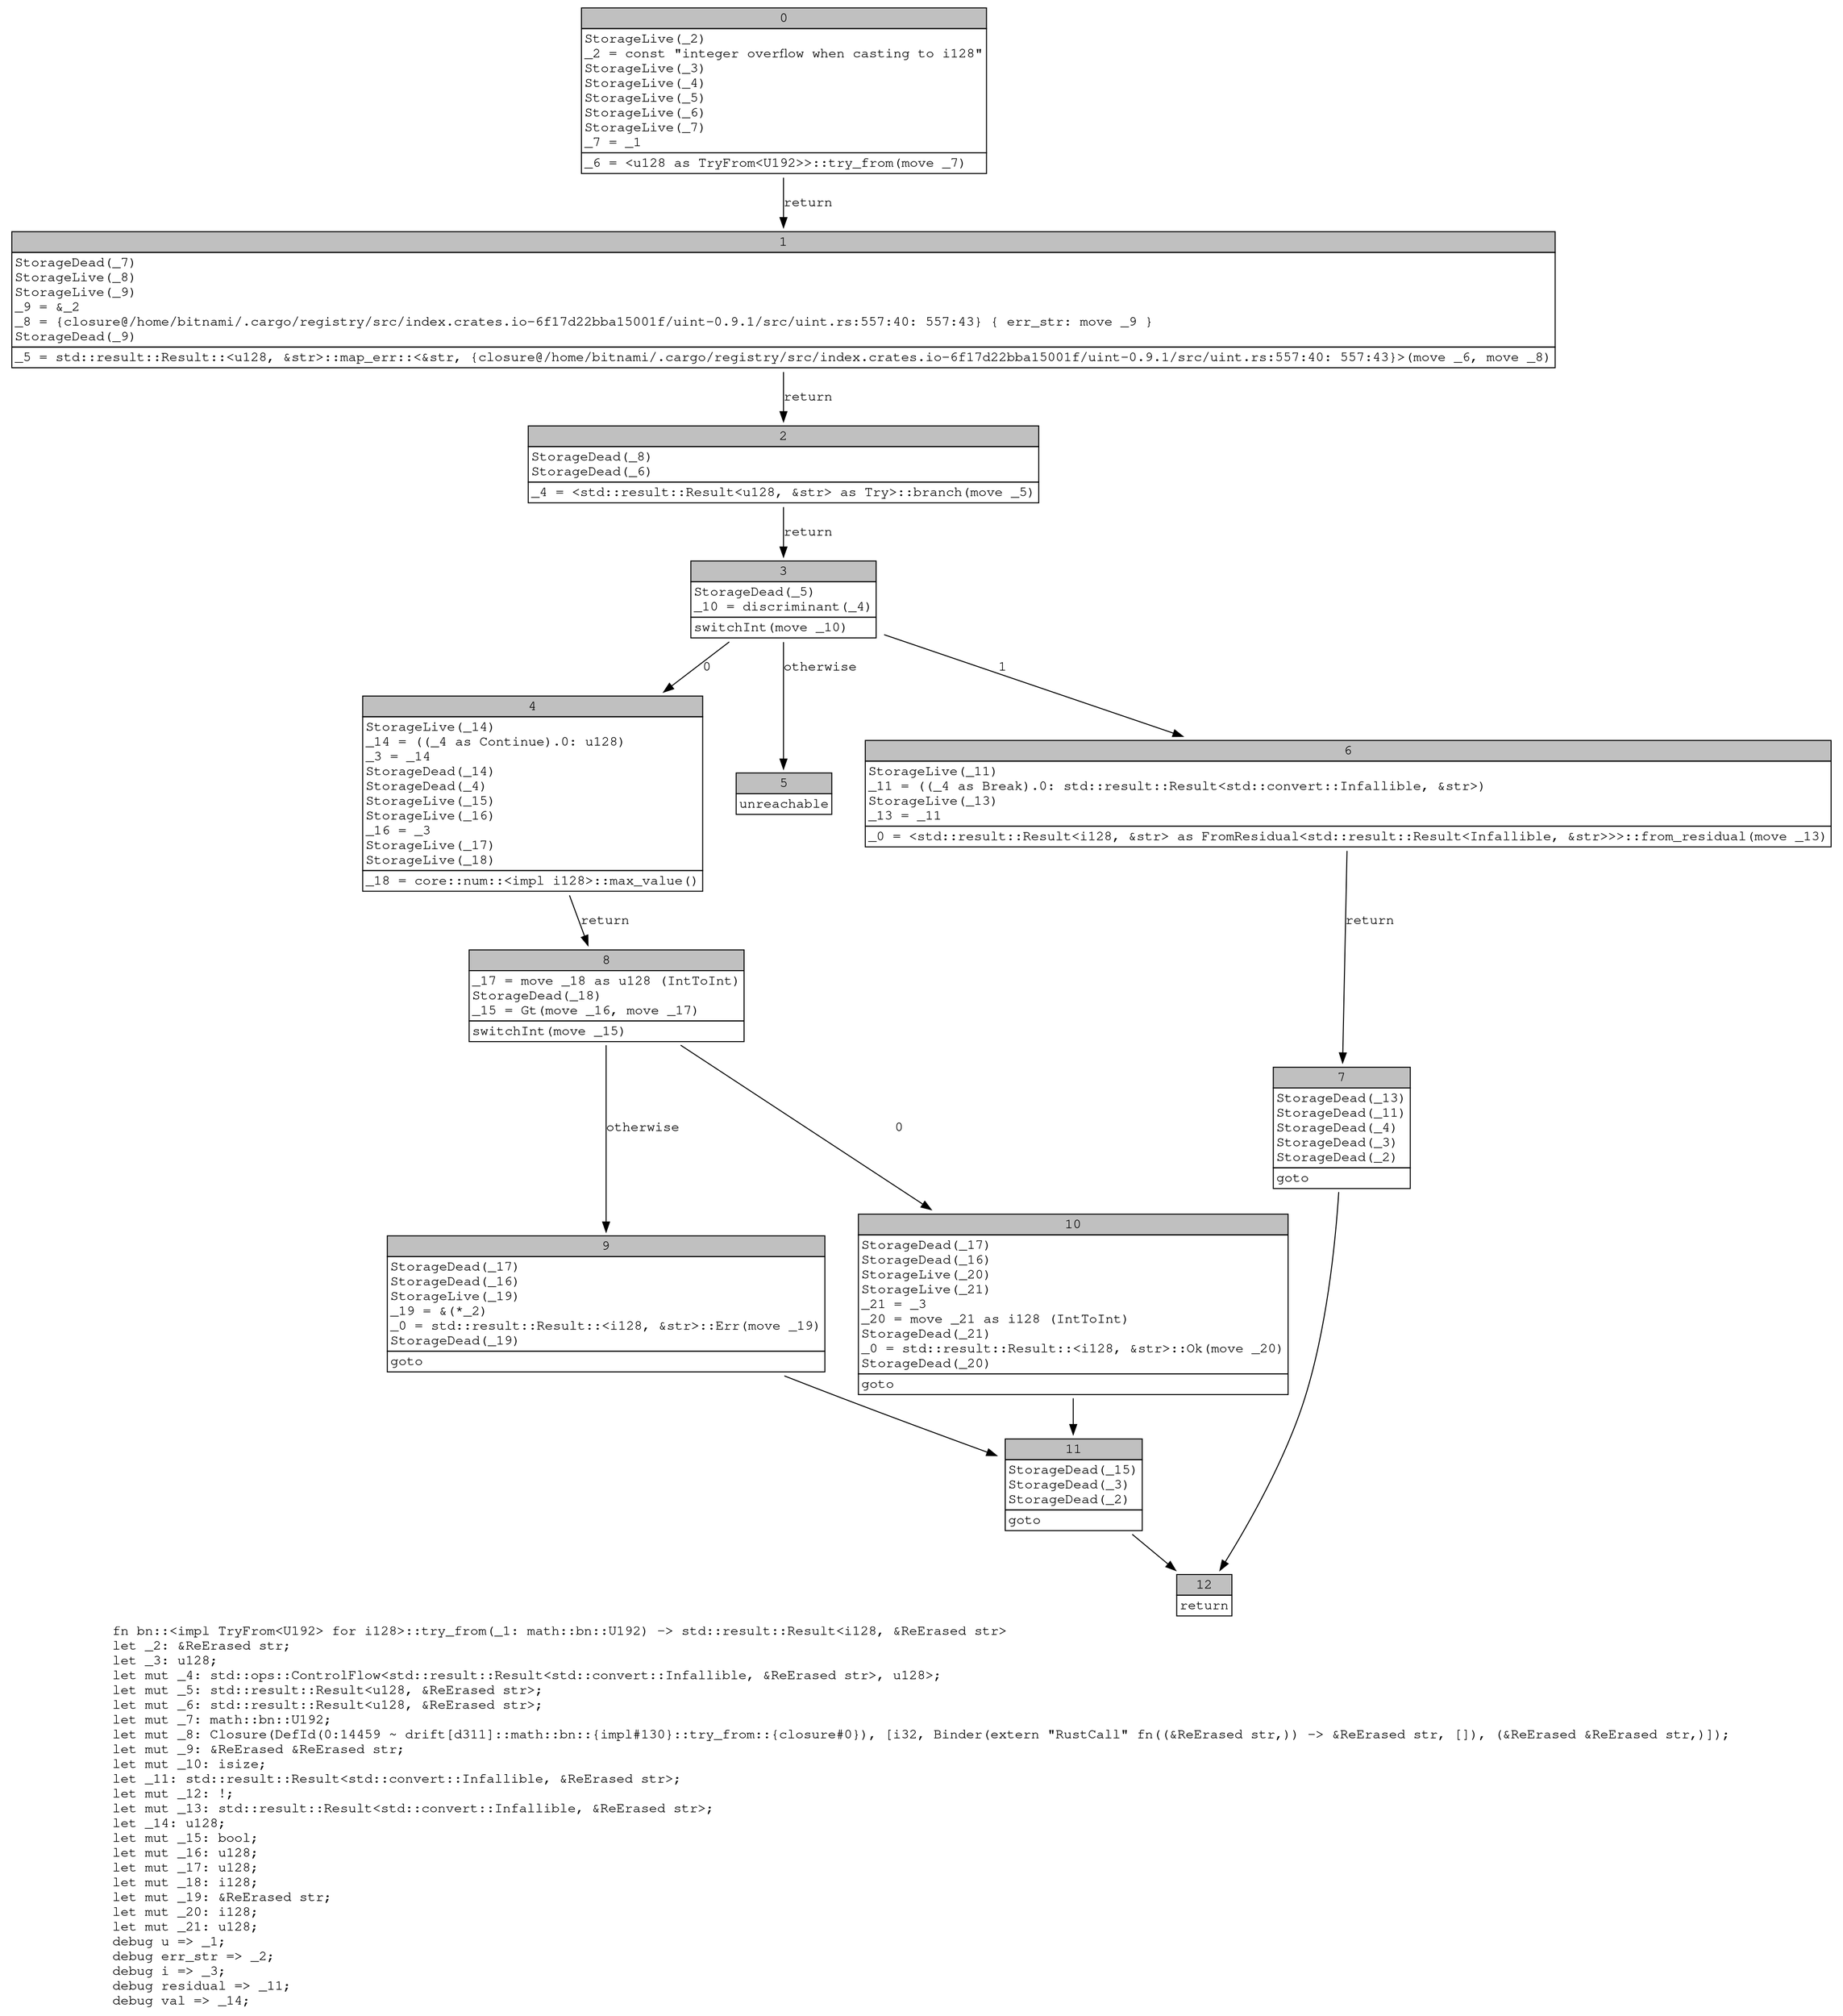 digraph Mir_0_14458 {
    graph [fontname="Courier, monospace"];
    node [fontname="Courier, monospace"];
    edge [fontname="Courier, monospace"];
    label=<fn bn::&lt;impl TryFrom&lt;U192&gt; for i128&gt;::try_from(_1: math::bn::U192) -&gt; std::result::Result&lt;i128, &amp;ReErased str&gt;<br align="left"/>let _2: &amp;ReErased str;<br align="left"/>let _3: u128;<br align="left"/>let mut _4: std::ops::ControlFlow&lt;std::result::Result&lt;std::convert::Infallible, &amp;ReErased str&gt;, u128&gt;;<br align="left"/>let mut _5: std::result::Result&lt;u128, &amp;ReErased str&gt;;<br align="left"/>let mut _6: std::result::Result&lt;u128, &amp;ReErased str&gt;;<br align="left"/>let mut _7: math::bn::U192;<br align="left"/>let mut _8: Closure(DefId(0:14459 ~ drift[d311]::math::bn::{impl#130}::try_from::{closure#0}), [i32, Binder(extern &quot;RustCall&quot; fn((&amp;ReErased str,)) -&gt; &amp;ReErased str, []), (&amp;ReErased &amp;ReErased str,)]);<br align="left"/>let mut _9: &amp;ReErased &amp;ReErased str;<br align="left"/>let mut _10: isize;<br align="left"/>let _11: std::result::Result&lt;std::convert::Infallible, &amp;ReErased str&gt;;<br align="left"/>let mut _12: !;<br align="left"/>let mut _13: std::result::Result&lt;std::convert::Infallible, &amp;ReErased str&gt;;<br align="left"/>let _14: u128;<br align="left"/>let mut _15: bool;<br align="left"/>let mut _16: u128;<br align="left"/>let mut _17: u128;<br align="left"/>let mut _18: i128;<br align="left"/>let mut _19: &amp;ReErased str;<br align="left"/>let mut _20: i128;<br align="left"/>let mut _21: u128;<br align="left"/>debug u =&gt; _1;<br align="left"/>debug err_str =&gt; _2;<br align="left"/>debug i =&gt; _3;<br align="left"/>debug residual =&gt; _11;<br align="left"/>debug val =&gt; _14;<br align="left"/>>;
    bb0__0_14458 [shape="none", label=<<table border="0" cellborder="1" cellspacing="0"><tr><td bgcolor="gray" align="center" colspan="1">0</td></tr><tr><td align="left" balign="left">StorageLive(_2)<br/>_2 = const &quot;integer overflow when casting to i128&quot;<br/>StorageLive(_3)<br/>StorageLive(_4)<br/>StorageLive(_5)<br/>StorageLive(_6)<br/>StorageLive(_7)<br/>_7 = _1<br/></td></tr><tr><td align="left">_6 = &lt;u128 as TryFrom&lt;U192&gt;&gt;::try_from(move _7)</td></tr></table>>];
    bb1__0_14458 [shape="none", label=<<table border="0" cellborder="1" cellspacing="0"><tr><td bgcolor="gray" align="center" colspan="1">1</td></tr><tr><td align="left" balign="left">StorageDead(_7)<br/>StorageLive(_8)<br/>StorageLive(_9)<br/>_9 = &amp;_2<br/>_8 = {closure@/home/bitnami/.cargo/registry/src/index.crates.io-6f17d22bba15001f/uint-0.9.1/src/uint.rs:557:40: 557:43} { err_str: move _9 }<br/>StorageDead(_9)<br/></td></tr><tr><td align="left">_5 = std::result::Result::&lt;u128, &amp;str&gt;::map_err::&lt;&amp;str, {closure@/home/bitnami/.cargo/registry/src/index.crates.io-6f17d22bba15001f/uint-0.9.1/src/uint.rs:557:40: 557:43}&gt;(move _6, move _8)</td></tr></table>>];
    bb2__0_14458 [shape="none", label=<<table border="0" cellborder="1" cellspacing="0"><tr><td bgcolor="gray" align="center" colspan="1">2</td></tr><tr><td align="left" balign="left">StorageDead(_8)<br/>StorageDead(_6)<br/></td></tr><tr><td align="left">_4 = &lt;std::result::Result&lt;u128, &amp;str&gt; as Try&gt;::branch(move _5)</td></tr></table>>];
    bb3__0_14458 [shape="none", label=<<table border="0" cellborder="1" cellspacing="0"><tr><td bgcolor="gray" align="center" colspan="1">3</td></tr><tr><td align="left" balign="left">StorageDead(_5)<br/>_10 = discriminant(_4)<br/></td></tr><tr><td align="left">switchInt(move _10)</td></tr></table>>];
    bb4__0_14458 [shape="none", label=<<table border="0" cellborder="1" cellspacing="0"><tr><td bgcolor="gray" align="center" colspan="1">4</td></tr><tr><td align="left" balign="left">StorageLive(_14)<br/>_14 = ((_4 as Continue).0: u128)<br/>_3 = _14<br/>StorageDead(_14)<br/>StorageDead(_4)<br/>StorageLive(_15)<br/>StorageLive(_16)<br/>_16 = _3<br/>StorageLive(_17)<br/>StorageLive(_18)<br/></td></tr><tr><td align="left">_18 = core::num::&lt;impl i128&gt;::max_value()</td></tr></table>>];
    bb5__0_14458 [shape="none", label=<<table border="0" cellborder="1" cellspacing="0"><tr><td bgcolor="gray" align="center" colspan="1">5</td></tr><tr><td align="left">unreachable</td></tr></table>>];
    bb6__0_14458 [shape="none", label=<<table border="0" cellborder="1" cellspacing="0"><tr><td bgcolor="gray" align="center" colspan="1">6</td></tr><tr><td align="left" balign="left">StorageLive(_11)<br/>_11 = ((_4 as Break).0: std::result::Result&lt;std::convert::Infallible, &amp;str&gt;)<br/>StorageLive(_13)<br/>_13 = _11<br/></td></tr><tr><td align="left">_0 = &lt;std::result::Result&lt;i128, &amp;str&gt; as FromResidual&lt;std::result::Result&lt;Infallible, &amp;str&gt;&gt;&gt;::from_residual(move _13)</td></tr></table>>];
    bb7__0_14458 [shape="none", label=<<table border="0" cellborder="1" cellspacing="0"><tr><td bgcolor="gray" align="center" colspan="1">7</td></tr><tr><td align="left" balign="left">StorageDead(_13)<br/>StorageDead(_11)<br/>StorageDead(_4)<br/>StorageDead(_3)<br/>StorageDead(_2)<br/></td></tr><tr><td align="left">goto</td></tr></table>>];
    bb8__0_14458 [shape="none", label=<<table border="0" cellborder="1" cellspacing="0"><tr><td bgcolor="gray" align="center" colspan="1">8</td></tr><tr><td align="left" balign="left">_17 = move _18 as u128 (IntToInt)<br/>StorageDead(_18)<br/>_15 = Gt(move _16, move _17)<br/></td></tr><tr><td align="left">switchInt(move _15)</td></tr></table>>];
    bb9__0_14458 [shape="none", label=<<table border="0" cellborder="1" cellspacing="0"><tr><td bgcolor="gray" align="center" colspan="1">9</td></tr><tr><td align="left" balign="left">StorageDead(_17)<br/>StorageDead(_16)<br/>StorageLive(_19)<br/>_19 = &amp;(*_2)<br/>_0 = std::result::Result::&lt;i128, &amp;str&gt;::Err(move _19)<br/>StorageDead(_19)<br/></td></tr><tr><td align="left">goto</td></tr></table>>];
    bb10__0_14458 [shape="none", label=<<table border="0" cellborder="1" cellspacing="0"><tr><td bgcolor="gray" align="center" colspan="1">10</td></tr><tr><td align="left" balign="left">StorageDead(_17)<br/>StorageDead(_16)<br/>StorageLive(_20)<br/>StorageLive(_21)<br/>_21 = _3<br/>_20 = move _21 as i128 (IntToInt)<br/>StorageDead(_21)<br/>_0 = std::result::Result::&lt;i128, &amp;str&gt;::Ok(move _20)<br/>StorageDead(_20)<br/></td></tr><tr><td align="left">goto</td></tr></table>>];
    bb11__0_14458 [shape="none", label=<<table border="0" cellborder="1" cellspacing="0"><tr><td bgcolor="gray" align="center" colspan="1">11</td></tr><tr><td align="left" balign="left">StorageDead(_15)<br/>StorageDead(_3)<br/>StorageDead(_2)<br/></td></tr><tr><td align="left">goto</td></tr></table>>];
    bb12__0_14458 [shape="none", label=<<table border="0" cellborder="1" cellspacing="0"><tr><td bgcolor="gray" align="center" colspan="1">12</td></tr><tr><td align="left">return</td></tr></table>>];
    bb0__0_14458 -> bb1__0_14458 [label="return"];
    bb1__0_14458 -> bb2__0_14458 [label="return"];
    bb2__0_14458 -> bb3__0_14458 [label="return"];
    bb3__0_14458 -> bb4__0_14458 [label="0"];
    bb3__0_14458 -> bb6__0_14458 [label="1"];
    bb3__0_14458 -> bb5__0_14458 [label="otherwise"];
    bb4__0_14458 -> bb8__0_14458 [label="return"];
    bb6__0_14458 -> bb7__0_14458 [label="return"];
    bb7__0_14458 -> bb12__0_14458 [label=""];
    bb8__0_14458 -> bb10__0_14458 [label="0"];
    bb8__0_14458 -> bb9__0_14458 [label="otherwise"];
    bb9__0_14458 -> bb11__0_14458 [label=""];
    bb10__0_14458 -> bb11__0_14458 [label=""];
    bb11__0_14458 -> bb12__0_14458 [label=""];
}
